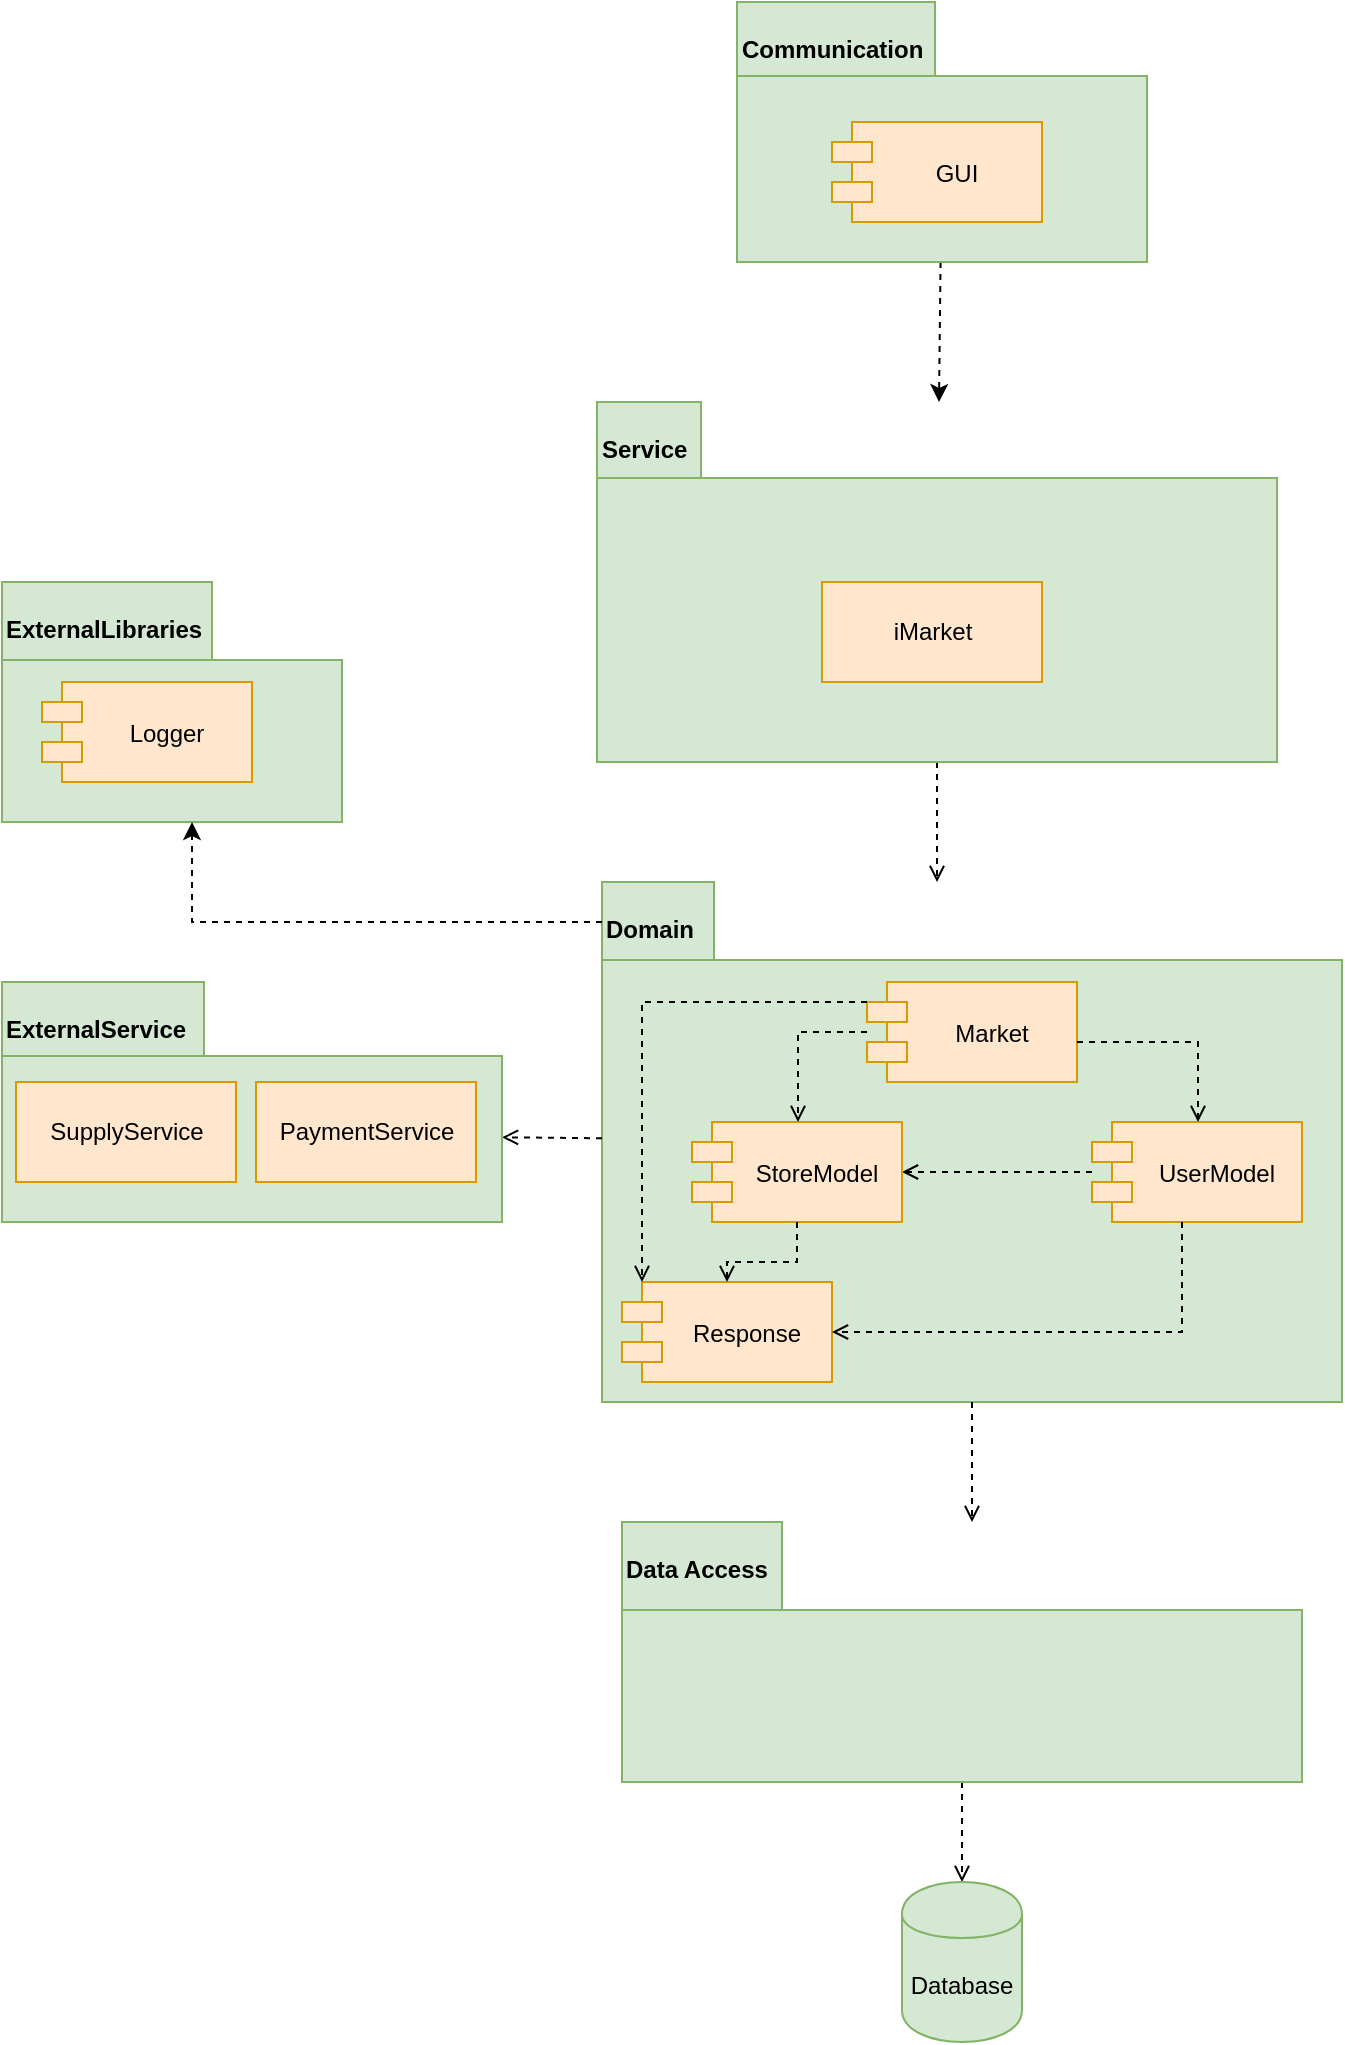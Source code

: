<mxfile version="13.5.7" type="device"><diagram id="EgsPdKjEQ5hsq4uaFToj" name="Page-1"><mxGraphModel dx="1186" dy="567" grid="1" gridSize="10" guides="1" tooltips="1" connect="1" arrows="1" fold="1" page="1" pageScale="1" pageWidth="850" pageHeight="1100" math="0" shadow="0"><root><mxCell id="0"/><mxCell id="1" parent="0"/><mxCell id="bYOANUgT590x-3-BujeJ-1" value="Domain" style="shape=folder;fontStyle=1;spacingTop=10;tabWidth=56;tabHeight=39;tabPosition=left;html=1;align=left;verticalAlign=top;fillColor=#d5e8d4;strokeColor=#82b366;shadow=0;" vertex="1" parent="1"><mxGeometry x="570" y="550" width="370" height="260" as="geometry"/></mxCell><mxCell id="bYOANUgT590x-3-BujeJ-2" style="edgeStyle=orthogonalEdgeStyle;rounded=0;orthogonalLoop=1;jettySize=auto;html=1;endArrow=open;endFill=0;dashed=1;" edge="1" parent="1" source="bYOANUgT590x-3-BujeJ-3" target="bYOANUgT590x-3-BujeJ-1"><mxGeometry relative="1" as="geometry"><Array as="points"><mxPoint x="738" y="550"/><mxPoint x="738" y="550"/></Array></mxGeometry></mxCell><mxCell id="bYOANUgT590x-3-BujeJ-3" value="Service" style="shape=folder;fontStyle=1;spacingTop=10;tabWidth=52;tabHeight=38;tabPosition=left;html=1;align=left;verticalAlign=top;fillColor=#d5e8d4;strokeColor=#82b366;" vertex="1" parent="1"><mxGeometry x="567.5" y="310" width="340" height="180" as="geometry"/></mxCell><mxCell id="bYOANUgT590x-3-BujeJ-4" style="edgeStyle=orthogonalEdgeStyle;rounded=0;orthogonalLoop=1;jettySize=auto;html=1;dashed=1;endArrow=open;endFill=0;" edge="1" parent="1" source="bYOANUgT590x-3-BujeJ-1" target="bYOANUgT590x-3-BujeJ-7"><mxGeometry relative="1" as="geometry"><Array as="points"><mxPoint x="755" y="860"/><mxPoint x="755" y="860"/></Array></mxGeometry></mxCell><mxCell id="bYOANUgT590x-3-BujeJ-5" style="rounded=0;orthogonalLoop=1;jettySize=auto;html=1;entryX=1;entryY=0.647;entryDx=0;entryDy=0;entryPerimeter=0;dashed=1;endArrow=open;endFill=0;" edge="1" parent="1" source="bYOANUgT590x-3-BujeJ-1" target="bYOANUgT590x-3-BujeJ-15"><mxGeometry relative="1" as="geometry"/></mxCell><mxCell id="bYOANUgT590x-3-BujeJ-6" style="edgeStyle=orthogonalEdgeStyle;rounded=0;orthogonalLoop=1;jettySize=auto;html=1;entryX=0.5;entryY=0;entryDx=0;entryDy=0;dashed=1;endArrow=open;endFill=0;" edge="1" parent="1" source="bYOANUgT590x-3-BujeJ-7" target="bYOANUgT590x-3-BujeJ-8"><mxGeometry relative="1" as="geometry"/></mxCell><mxCell id="bYOANUgT590x-3-BujeJ-7" value="Data Access" style="shape=folder;fontStyle=1;spacingTop=10;tabWidth=80;tabHeight=44;tabPosition=left;html=1;align=left;verticalAlign=top;fillColor=#d5e8d4;strokeColor=#82b366;" vertex="1" parent="1"><mxGeometry x="580" y="870" width="340" height="130" as="geometry"/></mxCell><mxCell id="bYOANUgT590x-3-BujeJ-8" value="Database" style="shape=cylinder;whiteSpace=wrap;html=1;boundedLbl=1;backgroundOutline=1;fillColor=#d5e8d4;strokeColor=#82b366;" vertex="1" parent="1"><mxGeometry x="720" y="1050" width="60" height="80" as="geometry"/></mxCell><mxCell id="bYOANUgT590x-3-BujeJ-9" style="edgeStyle=none;rounded=0;orthogonalLoop=1;jettySize=auto;html=1;dashed=1;startArrow=none;startFill=0;endArrow=open;endFill=0;" edge="1" parent="1" source="bYOANUgT590x-3-BujeJ-10" target="bYOANUgT590x-3-BujeJ-11"><mxGeometry relative="1" as="geometry"/></mxCell><mxCell id="bYOANUgT590x-3-BujeJ-10" value="UserModel" style="shape=module;align=left;spacingLeft=20;align=center;verticalAlign=middle;fillColor=#ffe6cc;strokeColor=#d79b00;" vertex="1" parent="1"><mxGeometry x="815" y="670" width="105" height="50" as="geometry"/></mxCell><mxCell id="bYOANUgT590x-3-BujeJ-11" value="StoreModel" style="shape=module;align=left;spacingLeft=20;align=center;verticalAlign=middle;fillColor=#ffe6cc;strokeColor=#d79b00;" vertex="1" parent="1"><mxGeometry x="615" y="670" width="105" height="50" as="geometry"/></mxCell><mxCell id="bYOANUgT590x-3-BujeJ-12" style="edgeStyle=orthogonalEdgeStyle;rounded=0;orthogonalLoop=1;jettySize=auto;html=1;dashed=1;endArrow=open;endFill=0;" edge="1" parent="1" source="bYOANUgT590x-3-BujeJ-13" target="bYOANUgT590x-3-BujeJ-11"><mxGeometry relative="1" as="geometry"><Array as="points"><mxPoint x="668" y="625"/></Array></mxGeometry></mxCell><mxCell id="bYOANUgT590x-3-BujeJ-13" value="Market" style="shape=module;align=left;spacingLeft=20;align=center;verticalAlign=middle;fillColor=#ffe6cc;strokeColor=#d79b00;" vertex="1" parent="1"><mxGeometry x="702.5" y="600" width="105" height="50" as="geometry"/></mxCell><mxCell id="bYOANUgT590x-3-BujeJ-14" value="" style="group" vertex="1" connectable="0" parent="1"><mxGeometry x="270" y="600" width="250" height="120" as="geometry"/></mxCell><mxCell id="bYOANUgT590x-3-BujeJ-15" value="ExternalService" style="shape=folder;fontStyle=1;spacingTop=10;tabWidth=101;tabHeight=37;tabPosition=left;html=1;align=left;verticalAlign=top;fillColor=#d5e8d4;strokeColor=#82b366;" vertex="1" parent="bYOANUgT590x-3-BujeJ-14"><mxGeometry width="250" height="120" as="geometry"/></mxCell><mxCell id="bYOANUgT590x-3-BujeJ-16" value="PaymentService" style="html=1;fillColor=#ffe6cc;strokeColor=#d79b00;" vertex="1" parent="bYOANUgT590x-3-BujeJ-14"><mxGeometry x="127" y="50" width="110" height="50" as="geometry"/></mxCell><mxCell id="bYOANUgT590x-3-BujeJ-17" value="SupplyService" style="html=1;fillColor=#ffe6cc;strokeColor=#d79b00;" vertex="1" parent="bYOANUgT590x-3-BujeJ-14"><mxGeometry x="7" y="50" width="110" height="50" as="geometry"/></mxCell><mxCell id="bYOANUgT590x-3-BujeJ-18" value="iMarket" style="html=1;fillColor=#ffe6cc;strokeColor=#d79b00;" vertex="1" parent="1"><mxGeometry x="680" y="400" width="110" height="50" as="geometry"/></mxCell><mxCell id="bYOANUgT590x-3-BujeJ-19" style="edgeStyle=none;rounded=0;orthogonalLoop=1;jettySize=auto;html=1;dashed=1;" edge="1" parent="1" source="bYOANUgT590x-3-BujeJ-20" target="bYOANUgT590x-3-BujeJ-3"><mxGeometry relative="1" as="geometry"/></mxCell><mxCell id="bYOANUgT590x-3-BujeJ-20" value="Communication" style="shape=folder;fontStyle=1;spacingTop=10;tabWidth=99;tabHeight=37;tabPosition=left;html=1;align=left;verticalAlign=top;fillColor=#d5e8d4;strokeColor=#82b366;" vertex="1" parent="1"><mxGeometry x="637.5" y="110" width="205" height="130" as="geometry"/></mxCell><mxCell id="bYOANUgT590x-3-BujeJ-21" value="GUI" style="shape=module;align=left;spacingLeft=20;align=center;verticalAlign=middle;fillColor=#ffe6cc;strokeColor=#d79b00;" vertex="1" parent="1"><mxGeometry x="685" y="170" width="105" height="50" as="geometry"/></mxCell><mxCell id="bYOANUgT590x-3-BujeJ-22" value="" style="group" vertex="1" connectable="0" parent="1"><mxGeometry x="270" y="400" width="170" height="120" as="geometry"/></mxCell><mxCell id="bYOANUgT590x-3-BujeJ-23" value="ExternalLibraries" style="shape=folder;fontStyle=1;spacingTop=10;tabWidth=105;tabHeight=39;tabPosition=left;html=1;align=left;verticalAlign=top;fillColor=#d5e8d4;strokeColor=#82b366;" vertex="1" parent="bYOANUgT590x-3-BujeJ-22"><mxGeometry width="170" height="120" as="geometry"/></mxCell><mxCell id="bYOANUgT590x-3-BujeJ-24" value="Logger" style="shape=module;align=left;spacingLeft=20;align=center;verticalAlign=middle;fillColor=#ffe6cc;strokeColor=#d79b00;" vertex="1" parent="bYOANUgT590x-3-BujeJ-22"><mxGeometry x="20" y="50" width="105" height="50" as="geometry"/></mxCell><mxCell id="bYOANUgT590x-3-BujeJ-25" style="edgeStyle=orthogonalEdgeStyle;rounded=0;orthogonalLoop=1;jettySize=auto;html=1;dashed=1;endArrow=open;endFill=0;" edge="1" parent="1" source="bYOANUgT590x-3-BujeJ-13" target="bYOANUgT590x-3-BujeJ-10"><mxGeometry relative="1" as="geometry"><Array as="points"><mxPoint x="868" y="630"/></Array><mxPoint x="643" y="690" as="sourcePoint"/><mxPoint x="850" y="746.667" as="targetPoint"/></mxGeometry></mxCell><mxCell id="bYOANUgT590x-3-BujeJ-26" style="edgeStyle=orthogonalEdgeStyle;rounded=0;orthogonalLoop=1;jettySize=auto;html=1;dashed=1;" edge="1" parent="1" source="bYOANUgT590x-3-BujeJ-1" target="bYOANUgT590x-3-BujeJ-23"><mxGeometry relative="1" as="geometry"><mxPoint x="460" y="395" as="targetPoint"/><mxPoint x="577.5" y="395" as="sourcePoint"/><Array as="points"><mxPoint x="365" y="570"/></Array></mxGeometry></mxCell><mxCell id="bYOANUgT590x-3-BujeJ-27" value="Response" style="shape=module;align=left;spacingLeft=20;align=center;verticalAlign=middle;fillColor=#ffe6cc;strokeColor=#d79b00;" vertex="1" parent="1"><mxGeometry x="580" y="750" width="105" height="50" as="geometry"/></mxCell><mxCell id="bYOANUgT590x-3-BujeJ-28" style="edgeStyle=orthogonalEdgeStyle;rounded=0;orthogonalLoop=1;jettySize=auto;html=1;dashed=1;endArrow=open;endFill=0;" edge="1" parent="1" source="bYOANUgT590x-3-BujeJ-13" target="bYOANUgT590x-3-BujeJ-27"><mxGeometry relative="1" as="geometry"><Array as="points"><mxPoint x="590" y="610"/></Array><mxPoint x="712.5" y="635" as="sourcePoint"/><mxPoint x="660" y="680" as="targetPoint"/></mxGeometry></mxCell><mxCell id="bYOANUgT590x-3-BujeJ-29" style="edgeStyle=orthogonalEdgeStyle;rounded=0;orthogonalLoop=1;jettySize=auto;html=1;dashed=1;endArrow=open;endFill=0;" edge="1" parent="1" source="bYOANUgT590x-3-BujeJ-11" target="bYOANUgT590x-3-BujeJ-27"><mxGeometry relative="1" as="geometry"><Array as="points"/><mxPoint x="712.5" y="620" as="sourcePoint"/><mxPoint x="712.5" y="785" as="targetPoint"/></mxGeometry></mxCell><mxCell id="bYOANUgT590x-3-BujeJ-30" style="edgeStyle=orthogonalEdgeStyle;rounded=0;orthogonalLoop=1;jettySize=auto;html=1;dashed=1;endArrow=open;endFill=0;" edge="1" parent="1" source="bYOANUgT590x-3-BujeJ-10" target="bYOANUgT590x-3-BujeJ-27"><mxGeometry relative="1" as="geometry"><Array as="points"><mxPoint x="860" y="775"/></Array><mxPoint x="677.5" y="730" as="sourcePoint"/><mxPoint x="712.5" y="785" as="targetPoint"/></mxGeometry></mxCell></root></mxGraphModel></diagram></mxfile>